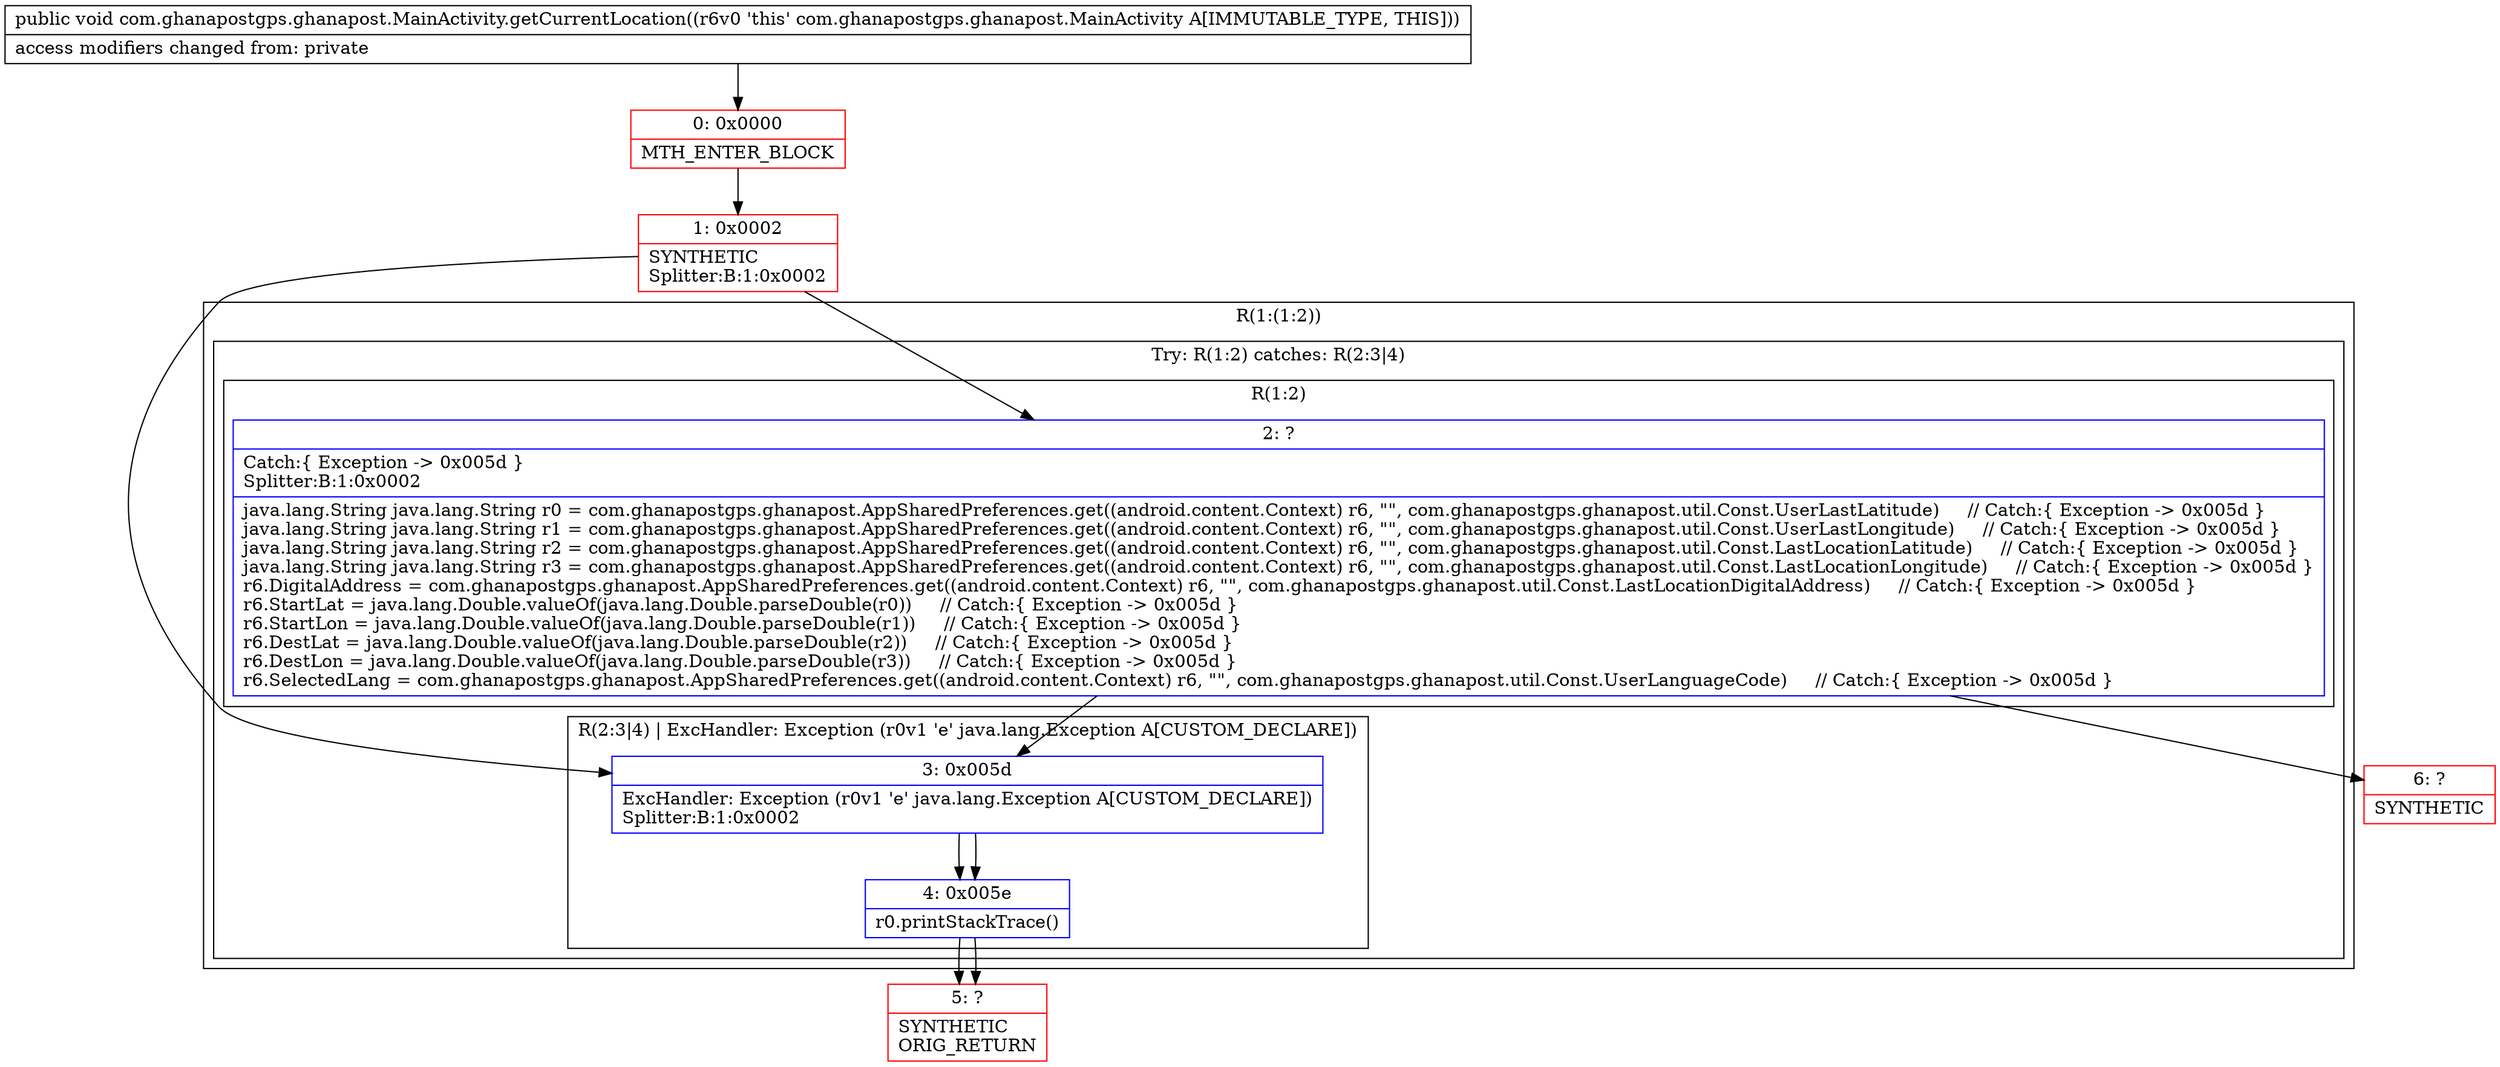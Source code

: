digraph "CFG forcom.ghanapostgps.ghanapost.MainActivity.getCurrentLocation()V" {
subgraph cluster_Region_557395275 {
label = "R(1:(1:2))";
node [shape=record,color=blue];
subgraph cluster_TryCatchRegion_1617787412 {
label = "Try: R(1:2) catches: R(2:3|4)";
node [shape=record,color=blue];
subgraph cluster_Region_855472950 {
label = "R(1:2)";
node [shape=record,color=blue];
Node_2 [shape=record,label="{2\:\ ?|Catch:\{ Exception \-\> 0x005d \}\lSplitter:B:1:0x0002\l|java.lang.String java.lang.String r0 = com.ghanapostgps.ghanapost.AppSharedPreferences.get((android.content.Context) r6, \"\", com.ghanapostgps.ghanapost.util.Const.UserLastLatitude)     \/\/ Catch:\{ Exception \-\> 0x005d \}\ljava.lang.String java.lang.String r1 = com.ghanapostgps.ghanapost.AppSharedPreferences.get((android.content.Context) r6, \"\", com.ghanapostgps.ghanapost.util.Const.UserLastLongitude)     \/\/ Catch:\{ Exception \-\> 0x005d \}\ljava.lang.String java.lang.String r2 = com.ghanapostgps.ghanapost.AppSharedPreferences.get((android.content.Context) r6, \"\", com.ghanapostgps.ghanapost.util.Const.LastLocationLatitude)     \/\/ Catch:\{ Exception \-\> 0x005d \}\ljava.lang.String java.lang.String r3 = com.ghanapostgps.ghanapost.AppSharedPreferences.get((android.content.Context) r6, \"\", com.ghanapostgps.ghanapost.util.Const.LastLocationLongitude)     \/\/ Catch:\{ Exception \-\> 0x005d \}\lr6.DigitalAddress = com.ghanapostgps.ghanapost.AppSharedPreferences.get((android.content.Context) r6, \"\", com.ghanapostgps.ghanapost.util.Const.LastLocationDigitalAddress)     \/\/ Catch:\{ Exception \-\> 0x005d \}\lr6.StartLat = java.lang.Double.valueOf(java.lang.Double.parseDouble(r0))     \/\/ Catch:\{ Exception \-\> 0x005d \}\lr6.StartLon = java.lang.Double.valueOf(java.lang.Double.parseDouble(r1))     \/\/ Catch:\{ Exception \-\> 0x005d \}\lr6.DestLat = java.lang.Double.valueOf(java.lang.Double.parseDouble(r2))     \/\/ Catch:\{ Exception \-\> 0x005d \}\lr6.DestLon = java.lang.Double.valueOf(java.lang.Double.parseDouble(r3))     \/\/ Catch:\{ Exception \-\> 0x005d \}\lr6.SelectedLang = com.ghanapostgps.ghanapost.AppSharedPreferences.get((android.content.Context) r6, \"\", com.ghanapostgps.ghanapost.util.Const.UserLanguageCode)     \/\/ Catch:\{ Exception \-\> 0x005d \}\l}"];
}
subgraph cluster_Region_438203410 {
label = "R(2:3|4) | ExcHandler: Exception (r0v1 'e' java.lang.Exception A[CUSTOM_DECLARE])\l";
node [shape=record,color=blue];
Node_3 [shape=record,label="{3\:\ 0x005d|ExcHandler: Exception (r0v1 'e' java.lang.Exception A[CUSTOM_DECLARE])\lSplitter:B:1:0x0002\l}"];
Node_4 [shape=record,label="{4\:\ 0x005e|r0.printStackTrace()\l}"];
}
}
}
subgraph cluster_Region_438203410 {
label = "R(2:3|4) | ExcHandler: Exception (r0v1 'e' java.lang.Exception A[CUSTOM_DECLARE])\l";
node [shape=record,color=blue];
Node_3 [shape=record,label="{3\:\ 0x005d|ExcHandler: Exception (r0v1 'e' java.lang.Exception A[CUSTOM_DECLARE])\lSplitter:B:1:0x0002\l}"];
Node_4 [shape=record,label="{4\:\ 0x005e|r0.printStackTrace()\l}"];
}
Node_0 [shape=record,color=red,label="{0\:\ 0x0000|MTH_ENTER_BLOCK\l}"];
Node_1 [shape=record,color=red,label="{1\:\ 0x0002|SYNTHETIC\lSplitter:B:1:0x0002\l}"];
Node_5 [shape=record,color=red,label="{5\:\ ?|SYNTHETIC\lORIG_RETURN\l}"];
Node_6 [shape=record,color=red,label="{6\:\ ?|SYNTHETIC\l}"];
MethodNode[shape=record,label="{public void com.ghanapostgps.ghanapost.MainActivity.getCurrentLocation((r6v0 'this' com.ghanapostgps.ghanapost.MainActivity A[IMMUTABLE_TYPE, THIS]))  | access modifiers changed from: private\l}"];
MethodNode -> Node_0;
Node_2 -> Node_3;
Node_2 -> Node_6;
Node_3 -> Node_4;
Node_4 -> Node_5;
Node_3 -> Node_4;
Node_4 -> Node_5;
Node_0 -> Node_1;
Node_1 -> Node_2;
Node_1 -> Node_3;
}


